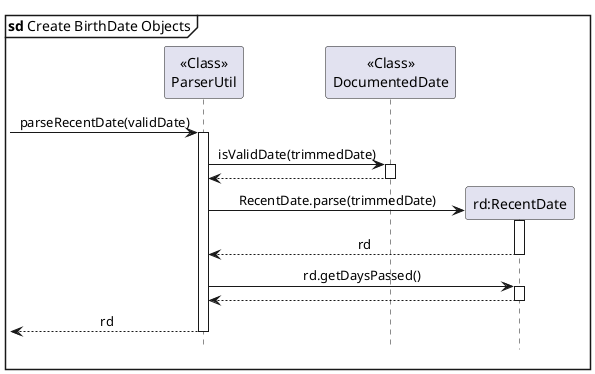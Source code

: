 @startuml
'https://plantuml.com/sequence-diagram

mainframe **sd** Create BirthDate Objects
hide footbox

skinparam Sequence {
    MessageAlign center
    BoxFontSize 15
    BoxPadding 0
    BoxFontColor #FFFFFF
    FontName Arial
}
Participant "<<Class>>\nParserUtil" as util
Participant "<<Class>>\nDocumentedDate" as dd
Participant "rd:RecentDate" as rd


->util: parseRecentDate(validDate)
activate util

util -> dd: isValidDate(trimmedDate)
activate dd
dd --> util
deactivate dd

Create rd
util -> rd: RecentDate.parse(trimmedDate)
activate rd

rd --> util: rd
deactivate rd

util -> rd: rd.getDaysPassed()
activate rd
rd --> util
deactivate rd

<--util: rd
deactivate util

@enduml
